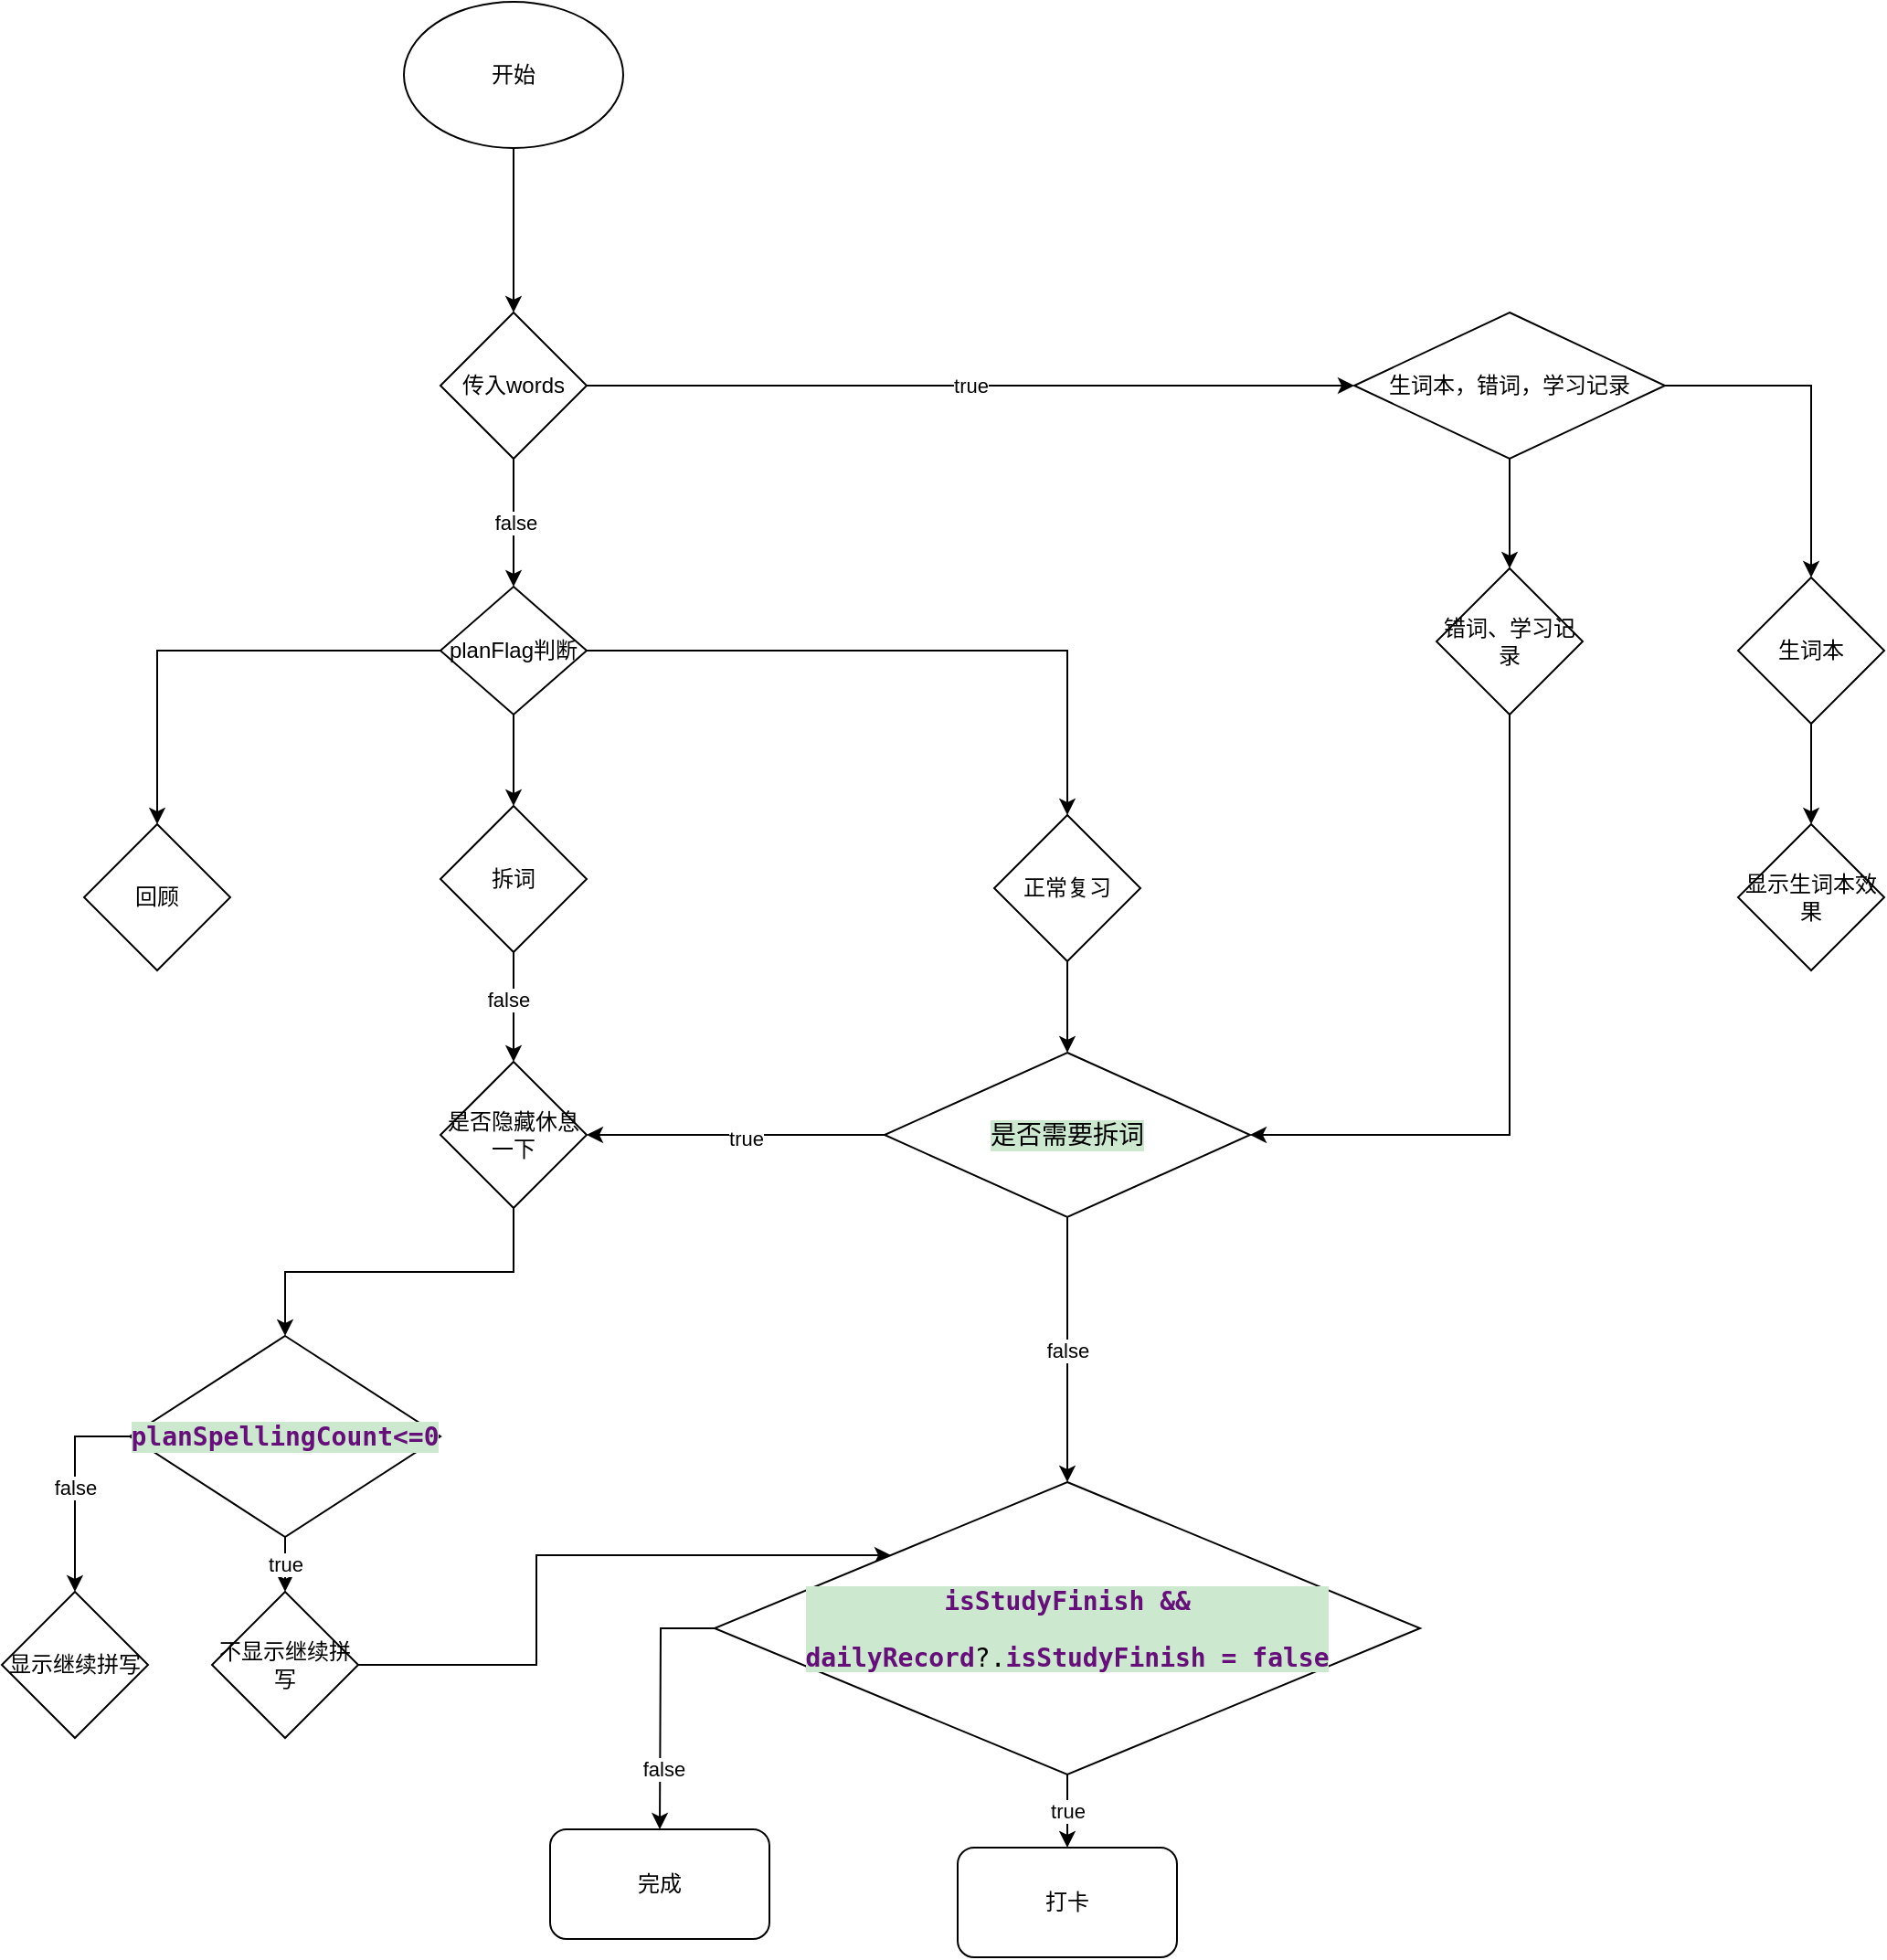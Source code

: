 <mxfile version="14.8.3" type="github"><diagram id="ezsYjVzPbTUQnYXTPCJ6" name="Page-1"><mxGraphModel dx="1909" dy="800" grid="1" gridSize="10" guides="1" tooltips="1" connect="1" arrows="1" fold="1" page="1" pageScale="1" pageWidth="827" pageHeight="1169" math="0" shadow="0"><root><mxCell id="0"/><mxCell id="1" parent="0"/><mxCell id="RCzYVb9j4CYPe3SIt2cg-5" style="edgeStyle=orthogonalEdgeStyle;rounded=0;orthogonalLoop=1;jettySize=auto;html=1;exitX=0.5;exitY=1;exitDx=0;exitDy=0;" parent="1" source="RCzYVb9j4CYPe3SIt2cg-1" target="RCzYVb9j4CYPe3SIt2cg-4" edge="1"><mxGeometry relative="1" as="geometry"/></mxCell><mxCell id="RCzYVb9j4CYPe3SIt2cg-1" value="开始" style="ellipse;whiteSpace=wrap;html=1;" parent="1" vertex="1"><mxGeometry x="-590" width="120" height="80" as="geometry"/></mxCell><mxCell id="RCzYVb9j4CYPe3SIt2cg-7" value="true" style="edgeStyle=orthogonalEdgeStyle;rounded=0;orthogonalLoop=1;jettySize=auto;html=1;entryX=0;entryY=0.5;entryDx=0;entryDy=0;" parent="1" source="RCzYVb9j4CYPe3SIt2cg-4" target="twFYbYewsUc0gP4yBZ8s-1" edge="1"><mxGeometry relative="1" as="geometry"><mxPoint x="-73" y="210" as="targetPoint"/></mxGeometry></mxCell><mxCell id="RCzYVb9j4CYPe3SIt2cg-8" value="false" style="edgeStyle=orthogonalEdgeStyle;rounded=0;orthogonalLoop=1;jettySize=auto;html=1;exitX=0.5;exitY=1;exitDx=0;exitDy=0;" parent="1" source="RCzYVb9j4CYPe3SIt2cg-4" edge="1"><mxGeometry relative="1" as="geometry"><mxPoint x="-530" y="320" as="targetPoint"/></mxGeometry></mxCell><mxCell id="RCzYVb9j4CYPe3SIt2cg-4" value="传入words" style="rhombus;whiteSpace=wrap;html=1;" parent="1" vertex="1"><mxGeometry x="-570" y="170" width="80" height="80" as="geometry"/></mxCell><mxCell id="RCzYVb9j4CYPe3SIt2cg-13" style="edgeStyle=orthogonalEdgeStyle;rounded=0;orthogonalLoop=1;jettySize=auto;html=1;exitX=0.5;exitY=1;exitDx=0;exitDy=0;entryX=0.5;entryY=0;entryDx=0;entryDy=0;" parent="1" source="RCzYVb9j4CYPe3SIt2cg-9" target="RCzYVb9j4CYPe3SIt2cg-11" edge="1"><mxGeometry relative="1" as="geometry"/></mxCell><mxCell id="RCzYVb9j4CYPe3SIt2cg-14" style="edgeStyle=orthogonalEdgeStyle;rounded=0;orthogonalLoop=1;jettySize=auto;html=1;exitX=0;exitY=0.5;exitDx=0;exitDy=0;entryX=0.5;entryY=0;entryDx=0;entryDy=0;" parent="1" source="RCzYVb9j4CYPe3SIt2cg-9" target="RCzYVb9j4CYPe3SIt2cg-10" edge="1"><mxGeometry relative="1" as="geometry"/></mxCell><mxCell id="RCzYVb9j4CYPe3SIt2cg-15" style="edgeStyle=orthogonalEdgeStyle;rounded=0;orthogonalLoop=1;jettySize=auto;html=1;exitX=1;exitY=0.5;exitDx=0;exitDy=0;entryX=0.5;entryY=0;entryDx=0;entryDy=0;" parent="1" source="RCzYVb9j4CYPe3SIt2cg-9" target="RCzYVb9j4CYPe3SIt2cg-12" edge="1"><mxGeometry relative="1" as="geometry"/></mxCell><mxCell id="RCzYVb9j4CYPe3SIt2cg-9" value="&lt;span&gt;planFlag判断&lt;/span&gt;" style="rhombus;whiteSpace=wrap;html=1;" parent="1" vertex="1"><mxGeometry x="-570" y="320" width="80" height="70" as="geometry"/></mxCell><mxCell id="RCzYVb9j4CYPe3SIt2cg-10" value="回顾" style="rhombus;whiteSpace=wrap;html=1;" parent="1" vertex="1"><mxGeometry x="-765" y="450" width="80" height="80" as="geometry"/></mxCell><mxCell id="RCzYVb9j4CYPe3SIt2cg-43" style="edgeStyle=orthogonalEdgeStyle;rounded=0;orthogonalLoop=1;jettySize=auto;html=1;exitX=0.5;exitY=1;exitDx=0;exitDy=0;" parent="1" source="RCzYVb9j4CYPe3SIt2cg-11" target="RCzYVb9j4CYPe3SIt2cg-42" edge="1"><mxGeometry relative="1" as="geometry"/></mxCell><mxCell id="RCzYVb9j4CYPe3SIt2cg-44" value="false" style="edgeLabel;html=1;align=center;verticalAlign=middle;resizable=0;points=[];" parent="RCzYVb9j4CYPe3SIt2cg-43" vertex="1" connectable="0"><mxGeometry x="-0.133" y="-3" relative="1" as="geometry"><mxPoint as="offset"/></mxGeometry></mxCell><mxCell id="RCzYVb9j4CYPe3SIt2cg-11" value="拆词" style="rhombus;whiteSpace=wrap;html=1;" parent="1" vertex="1"><mxGeometry x="-570" y="440" width="80" height="80" as="geometry"/></mxCell><mxCell id="RCzYVb9j4CYPe3SIt2cg-25" style="edgeStyle=orthogonalEdgeStyle;rounded=0;orthogonalLoop=1;jettySize=auto;html=1;exitX=0.5;exitY=1;exitDx=0;exitDy=0;entryX=0.5;entryY=0;entryDx=0;entryDy=0;" parent="1" source="RCzYVb9j4CYPe3SIt2cg-12" target="RCzYVb9j4CYPe3SIt2cg-24" edge="1"><mxGeometry relative="1" as="geometry"/></mxCell><mxCell id="RCzYVb9j4CYPe3SIt2cg-12" value="正常复习" style="rhombus;whiteSpace=wrap;html=1;" parent="1" vertex="1"><mxGeometry x="-267" y="445" width="80" height="80" as="geometry"/></mxCell><mxCell id="RCzYVb9j4CYPe3SIt2cg-21" value="false" style="edgeStyle=orthogonalEdgeStyle;rounded=0;orthogonalLoop=1;jettySize=auto;html=1;exitX=0;exitY=0.5;exitDx=0;exitDy=0;entryX=0.5;entryY=0;entryDx=0;entryDy=0;" parent="1" source="RCzYVb9j4CYPe3SIt2cg-16" target="RCzYVb9j4CYPe3SIt2cg-18" edge="1"><mxGeometry relative="1" as="geometry"/></mxCell><mxCell id="RCzYVb9j4CYPe3SIt2cg-23" value="true" style="edgeStyle=orthogonalEdgeStyle;rounded=0;orthogonalLoop=1;jettySize=auto;html=1;exitX=0.5;exitY=1;exitDx=0;exitDy=0;entryX=0.5;entryY=0;entryDx=0;entryDy=0;" parent="1" source="RCzYVb9j4CYPe3SIt2cg-16" target="RCzYVb9j4CYPe3SIt2cg-20" edge="1"><mxGeometry relative="1" as="geometry"><mxPoint x="-630" y="800" as="targetPoint"/></mxGeometry></mxCell><mxCell id="RCzYVb9j4CYPe3SIt2cg-16" value="&lt;pre style=&quot;background-color: rgb(204 , 232 , 207) ; font-family: &amp;#34;menlo&amp;#34; , monospace ; font-size: 10.5pt&quot;&gt;&lt;span style=&quot;color: rgb(102 , 14 , 122) ; font-weight: bold&quot;&gt;planSpellingCount&amp;lt;=0&lt;/span&gt;&lt;/pre&gt;" style="rhombus;whiteSpace=wrap;html=1;" parent="1" vertex="1"><mxGeometry x="-740" y="730" width="170" height="110" as="geometry"/></mxCell><mxCell id="RCzYVb9j4CYPe3SIt2cg-18" value="显示继续拼写" style="rhombus;whiteSpace=wrap;html=1;" parent="1" vertex="1"><mxGeometry x="-810" y="870" width="80" height="80" as="geometry"/></mxCell><mxCell id="RCzYVb9j4CYPe3SIt2cg-40" style="edgeStyle=orthogonalEdgeStyle;rounded=0;orthogonalLoop=1;jettySize=auto;html=1;exitX=1;exitY=0.5;exitDx=0;exitDy=0;entryX=0;entryY=0;entryDx=0;entryDy=0;" parent="1" source="RCzYVb9j4CYPe3SIt2cg-20" target="RCzYVb9j4CYPe3SIt2cg-26" edge="1"><mxGeometry relative="1" as="geometry"/></mxCell><mxCell id="RCzYVb9j4CYPe3SIt2cg-20" value="不显示继续拼写" style="rhombus;whiteSpace=wrap;html=1;" parent="1" vertex="1"><mxGeometry x="-695" y="870" width="80" height="80" as="geometry"/></mxCell><mxCell id="RCzYVb9j4CYPe3SIt2cg-27" value="false" style="edgeStyle=orthogonalEdgeStyle;rounded=0;orthogonalLoop=1;jettySize=auto;html=1;exitX=0.5;exitY=1;exitDx=0;exitDy=0;entryX=0.5;entryY=0;entryDx=0;entryDy=0;" parent="1" source="RCzYVb9j4CYPe3SIt2cg-24" target="RCzYVb9j4CYPe3SIt2cg-26" edge="1"><mxGeometry relative="1" as="geometry"/></mxCell><mxCell id="RCzYVb9j4CYPe3SIt2cg-45" style="edgeStyle=orthogonalEdgeStyle;rounded=0;orthogonalLoop=1;jettySize=auto;html=1;exitX=0;exitY=0.5;exitDx=0;exitDy=0;entryX=1;entryY=0.5;entryDx=0;entryDy=0;" parent="1" source="RCzYVb9j4CYPe3SIt2cg-24" target="RCzYVb9j4CYPe3SIt2cg-42" edge="1"><mxGeometry relative="1" as="geometry"/></mxCell><mxCell id="RCzYVb9j4CYPe3SIt2cg-47" value="true" style="edgeLabel;html=1;align=center;verticalAlign=middle;resizable=0;points=[];" parent="RCzYVb9j4CYPe3SIt2cg-45" vertex="1" connectable="0"><mxGeometry x="-0.068" y="2" relative="1" as="geometry"><mxPoint as="offset"/></mxGeometry></mxCell><mxCell id="RCzYVb9j4CYPe3SIt2cg-24" value="&lt;pre style=&quot;background-color: rgb(204 , 232 , 207) ; font-family: &amp;#34;menlo&amp;#34; , monospace ; font-size: 10.5pt&quot;&gt;是否需要拆词&lt;/pre&gt;" style="rhombus;whiteSpace=wrap;html=1;" parent="1" vertex="1"><mxGeometry x="-327" y="575" width="200" height="90" as="geometry"/></mxCell><mxCell id="RCzYVb9j4CYPe3SIt2cg-30" value="true" style="edgeStyle=orthogonalEdgeStyle;rounded=0;orthogonalLoop=1;jettySize=auto;html=1;exitX=0.5;exitY=1;exitDx=0;exitDy=0;entryX=0.5;entryY=0;entryDx=0;entryDy=0;" parent="1" source="RCzYVb9j4CYPe3SIt2cg-26" target="RCzYVb9j4CYPe3SIt2cg-29" edge="1"><mxGeometry relative="1" as="geometry"/></mxCell><mxCell id="RCzYVb9j4CYPe3SIt2cg-32" value="" style="edgeStyle=orthogonalEdgeStyle;rounded=0;orthogonalLoop=1;jettySize=auto;html=1;" parent="1" source="RCzYVb9j4CYPe3SIt2cg-26" edge="1"><mxGeometry relative="1" as="geometry"><mxPoint x="-450" y="1000" as="targetPoint"/></mxGeometry></mxCell><mxCell id="RCzYVb9j4CYPe3SIt2cg-33" value="false" style="edgeLabel;html=1;align=center;verticalAlign=middle;resizable=0;points=[];" parent="RCzYVb9j4CYPe3SIt2cg-32" vertex="1" connectable="0"><mxGeometry x="0.518" y="2" relative="1" as="geometry"><mxPoint as="offset"/></mxGeometry></mxCell><mxCell id="RCzYVb9j4CYPe3SIt2cg-26" value="&lt;pre style=&quot;background-color: rgb(204 , 232 , 207) ; font-family: &amp;#34;menlo&amp;#34; , monospace ; font-size: 10.5pt&quot;&gt;&lt;pre style=&quot;font-family: &amp;#34;menlo&amp;#34; , monospace ; font-size: 10.5pt&quot;&gt;&lt;span style=&quot;color: rgb(102 , 14 , 122) ; font-weight: bold&quot;&gt;isStudyFinish &amp;amp;&amp;amp;&lt;/span&gt;&lt;/pre&gt;&lt;pre style=&quot;font-family: &amp;#34;menlo&amp;#34; , monospace ; font-size: 10.5pt&quot;&gt;&lt;pre style=&quot;font-family: &amp;#34;menlo&amp;#34; , monospace ; font-size: 10.5pt&quot;&gt;&lt;span style=&quot;color: rgb(102 , 14 , 122) ; font-weight: bold&quot;&gt;dailyRecord&lt;/span&gt;?.&lt;span style=&quot;color: rgb(102 , 14 , 122) ; font-weight: bold&quot;&gt;isStudyFinish = false&lt;/span&gt;&lt;/pre&gt;&lt;/pre&gt;&lt;/pre&gt;" style="rhombus;whiteSpace=wrap;html=1;" parent="1" vertex="1"><mxGeometry x="-420" y="810" width="386" height="160" as="geometry"/></mxCell><mxCell id="RCzYVb9j4CYPe3SIt2cg-29" value="打卡" style="rounded=1;whiteSpace=wrap;html=1;" parent="1" vertex="1"><mxGeometry x="-287" y="1010" width="120" height="60" as="geometry"/></mxCell><mxCell id="RCzYVb9j4CYPe3SIt2cg-31" value="完成" style="rounded=1;whiteSpace=wrap;html=1;" parent="1" vertex="1"><mxGeometry x="-510" y="1000" width="120" height="60" as="geometry"/></mxCell><mxCell id="RCzYVb9j4CYPe3SIt2cg-46" style="edgeStyle=orthogonalEdgeStyle;rounded=0;orthogonalLoop=1;jettySize=auto;html=1;exitX=0.5;exitY=1;exitDx=0;exitDy=0;entryX=0.5;entryY=0;entryDx=0;entryDy=0;" parent="1" source="RCzYVb9j4CYPe3SIt2cg-42" target="RCzYVb9j4CYPe3SIt2cg-16" edge="1"><mxGeometry relative="1" as="geometry"/></mxCell><mxCell id="RCzYVb9j4CYPe3SIt2cg-42" value="是否隐藏休息一下" style="rhombus;whiteSpace=wrap;html=1;" parent="1" vertex="1"><mxGeometry x="-570" y="580" width="80" height="80" as="geometry"/></mxCell><mxCell id="twFYbYewsUc0gP4yBZ8s-3" style="edgeStyle=orthogonalEdgeStyle;rounded=0;orthogonalLoop=1;jettySize=auto;html=1;exitX=0.5;exitY=1;exitDx=0;exitDy=0;entryX=0.5;entryY=0;entryDx=0;entryDy=0;" parent="1" source="twFYbYewsUc0gP4yBZ8s-1" target="twFYbYewsUc0gP4yBZ8s-2" edge="1"><mxGeometry relative="1" as="geometry"/></mxCell><mxCell id="twFYbYewsUc0gP4yBZ8s-6" style="edgeStyle=orthogonalEdgeStyle;rounded=0;orthogonalLoop=1;jettySize=auto;html=1;exitX=1;exitY=0.5;exitDx=0;exitDy=0;entryX=0.5;entryY=0;entryDx=0;entryDy=0;" parent="1" source="twFYbYewsUc0gP4yBZ8s-1" target="twFYbYewsUc0gP4yBZ8s-4" edge="1"><mxGeometry relative="1" as="geometry"/></mxCell><mxCell id="twFYbYewsUc0gP4yBZ8s-1" value="&lt;span&gt;生词本，错词，学习记录&lt;/span&gt;" style="rhombus;whiteSpace=wrap;html=1;" parent="1" vertex="1"><mxGeometry x="-70" y="170" width="170" height="80" as="geometry"/></mxCell><mxCell id="qHWKX3erLFPF3bKjn5Tq-5" style="edgeStyle=orthogonalEdgeStyle;rounded=0;orthogonalLoop=1;jettySize=auto;html=1;exitX=0.5;exitY=1;exitDx=0;exitDy=0;entryX=1;entryY=0.5;entryDx=0;entryDy=0;" parent="1" source="twFYbYewsUc0gP4yBZ8s-2" target="RCzYVb9j4CYPe3SIt2cg-24" edge="1"><mxGeometry relative="1" as="geometry"><mxPoint x="-120" y="620" as="targetPoint"/></mxGeometry></mxCell><mxCell id="twFYbYewsUc0gP4yBZ8s-2" value="错词、学习记录" style="rhombus;whiteSpace=wrap;html=1;" parent="1" vertex="1"><mxGeometry x="-25" y="310" width="80" height="80" as="geometry"/></mxCell><mxCell id="qHWKX3erLFPF3bKjn5Tq-4" style="edgeStyle=orthogonalEdgeStyle;rounded=0;orthogonalLoop=1;jettySize=auto;html=1;exitX=0.5;exitY=1;exitDx=0;exitDy=0;entryX=0.5;entryY=0;entryDx=0;entryDy=0;" parent="1" source="twFYbYewsUc0gP4yBZ8s-4" target="qHWKX3erLFPF3bKjn5Tq-3" edge="1"><mxGeometry relative="1" as="geometry"/></mxCell><mxCell id="twFYbYewsUc0gP4yBZ8s-4" value="生词本" style="rhombus;whiteSpace=wrap;html=1;" parent="1" vertex="1"><mxGeometry x="140" y="315" width="80" height="80" as="geometry"/></mxCell><mxCell id="qHWKX3erLFPF3bKjn5Tq-3" value="显示生词本效果" style="rhombus;whiteSpace=wrap;html=1;" parent="1" vertex="1"><mxGeometry x="140" y="450" width="80" height="80" as="geometry"/></mxCell></root></mxGraphModel></diagram></mxfile>